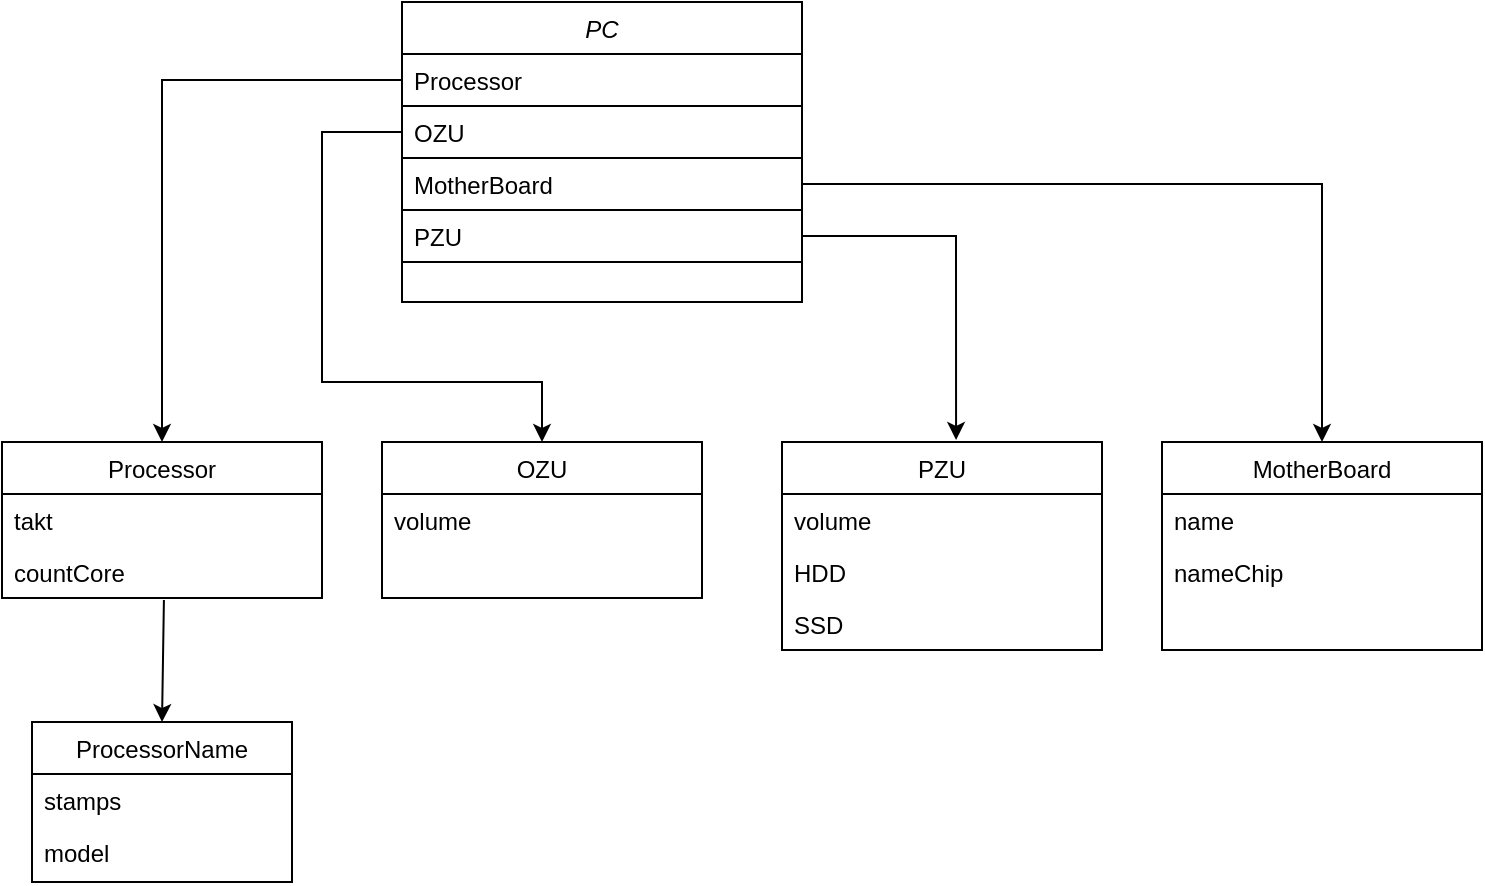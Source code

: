 <mxfile version="21.2.9" type="device">
  <diagram id="C5RBs43oDa-KdzZeNtuy" name="Page-1">
    <mxGraphModel dx="1386" dy="759" grid="1" gridSize="10" guides="1" tooltips="1" connect="1" arrows="1" fold="1" page="1" pageScale="1" pageWidth="827" pageHeight="1169" math="0" shadow="0">
      <root>
        <mxCell id="WIyWlLk6GJQsqaUBKTNV-0" />
        <mxCell id="WIyWlLk6GJQsqaUBKTNV-1" parent="WIyWlLk6GJQsqaUBKTNV-0" />
        <mxCell id="zkfFHV4jXpPFQw0GAbJ--0" value="PC" style="swimlane;fontStyle=2;align=center;verticalAlign=top;childLayout=stackLayout;horizontal=1;startSize=26;horizontalStack=0;resizeParent=1;resizeLast=0;collapsible=1;marginBottom=0;rounded=0;shadow=0;strokeWidth=1;" parent="WIyWlLk6GJQsqaUBKTNV-1" vertex="1">
          <mxGeometry x="240" y="10" width="200" height="150" as="geometry">
            <mxRectangle x="230" y="140" width="160" height="26" as="alternateBounds" />
          </mxGeometry>
        </mxCell>
        <mxCell id="zkfFHV4jXpPFQw0GAbJ--1" value="Processor" style="text;align=left;verticalAlign=top;spacingLeft=4;spacingRight=4;overflow=hidden;rotatable=0;points=[[0,0.5],[1,0.5]];portConstraint=eastwest;strokeColor=default;" parent="zkfFHV4jXpPFQw0GAbJ--0" vertex="1">
          <mxGeometry y="26" width="200" height="26" as="geometry" />
        </mxCell>
        <mxCell id="zkfFHV4jXpPFQw0GAbJ--2" value="OZU" style="text;align=left;verticalAlign=top;spacingLeft=4;spacingRight=4;overflow=hidden;rotatable=0;points=[[0,0.5],[1,0.5]];portConstraint=eastwest;rounded=0;shadow=0;html=0;strokeColor=default;" parent="zkfFHV4jXpPFQw0GAbJ--0" vertex="1">
          <mxGeometry y="52" width="200" height="26" as="geometry" />
        </mxCell>
        <mxCell id="2A6fGgC33yIRKuMqNXBD-1" value="MotherBoard" style="text;align=left;verticalAlign=top;spacingLeft=4;spacingRight=4;overflow=hidden;rotatable=0;points=[[0,0.5],[1,0.5]];portConstraint=eastwest;rounded=0;shadow=0;html=0;strokeColor=default;" vertex="1" parent="zkfFHV4jXpPFQw0GAbJ--0">
          <mxGeometry y="78" width="200" height="26" as="geometry" />
        </mxCell>
        <mxCell id="zkfFHV4jXpPFQw0GAbJ--3" value="PZU" style="text;align=left;verticalAlign=top;spacingLeft=4;spacingRight=4;overflow=hidden;rotatable=0;points=[[0,0.5],[1,0.5]];portConstraint=eastwest;rounded=0;shadow=0;html=0;fillColor=none;strokeColor=default;" parent="zkfFHV4jXpPFQw0GAbJ--0" vertex="1">
          <mxGeometry y="104" width="200" height="26" as="geometry" />
        </mxCell>
        <mxCell id="2A6fGgC33yIRKuMqNXBD-2" value="ProcessorName" style="swimlane;fontStyle=0;align=center;verticalAlign=top;childLayout=stackLayout;horizontal=1;startSize=26;horizontalStack=0;resizeParent=1;resizeLast=0;collapsible=1;marginBottom=0;rounded=0;shadow=0;strokeWidth=1;" vertex="1" parent="WIyWlLk6GJQsqaUBKTNV-1">
          <mxGeometry x="55" y="370" width="130" height="80" as="geometry">
            <mxRectangle x="130" y="380" width="160" height="26" as="alternateBounds" />
          </mxGeometry>
        </mxCell>
        <mxCell id="2A6fGgC33yIRKuMqNXBD-4" value="stamps" style="text;align=left;verticalAlign=top;spacingLeft=4;spacingRight=4;overflow=hidden;rotatable=0;points=[[0,0.5],[1,0.5]];portConstraint=eastwest;rounded=0;shadow=0;html=0;" vertex="1" parent="2A6fGgC33yIRKuMqNXBD-2">
          <mxGeometry y="26" width="130" height="26" as="geometry" />
        </mxCell>
        <mxCell id="2A6fGgC33yIRKuMqNXBD-31" value="model" style="text;align=left;verticalAlign=top;spacingLeft=4;spacingRight=4;overflow=hidden;rotatable=0;points=[[0,0.5],[1,0.5]];portConstraint=eastwest;rounded=0;shadow=0;html=0;" vertex="1" parent="2A6fGgC33yIRKuMqNXBD-2">
          <mxGeometry y="52" width="130" height="26" as="geometry" />
        </mxCell>
        <mxCell id="2A6fGgC33yIRKuMqNXBD-9" value="Processor" style="swimlane;fontStyle=0;align=center;verticalAlign=top;childLayout=stackLayout;horizontal=1;startSize=26;horizontalStack=0;resizeParent=1;resizeLast=0;collapsible=1;marginBottom=0;rounded=0;shadow=0;strokeWidth=1;" vertex="1" parent="WIyWlLk6GJQsqaUBKTNV-1">
          <mxGeometry x="40" y="230" width="160" height="78" as="geometry">
            <mxRectangle x="340" y="380" width="170" height="26" as="alternateBounds" />
          </mxGeometry>
        </mxCell>
        <mxCell id="2A6fGgC33yIRKuMqNXBD-12" value="takt" style="text;align=left;verticalAlign=top;spacingLeft=4;spacingRight=4;overflow=hidden;rotatable=0;points=[[0,0.5],[1,0.5]];portConstraint=eastwest;" vertex="1" parent="2A6fGgC33yIRKuMqNXBD-9">
          <mxGeometry y="26" width="160" height="26" as="geometry" />
        </mxCell>
        <mxCell id="2A6fGgC33yIRKuMqNXBD-14" value="countCore" style="text;align=left;verticalAlign=top;spacingLeft=4;spacingRight=4;overflow=hidden;rotatable=0;points=[[0,0.5],[1,0.5]];portConstraint=eastwest;rounded=0;shadow=0;html=0;" vertex="1" parent="2A6fGgC33yIRKuMqNXBD-9">
          <mxGeometry y="52" width="160" height="26" as="geometry" />
        </mxCell>
        <mxCell id="2A6fGgC33yIRKuMqNXBD-15" value="OZU" style="swimlane;fontStyle=0;align=center;verticalAlign=top;childLayout=stackLayout;horizontal=1;startSize=26;horizontalStack=0;resizeParent=1;resizeLast=0;collapsible=1;marginBottom=0;rounded=0;shadow=0;strokeWidth=1;" vertex="1" parent="WIyWlLk6GJQsqaUBKTNV-1">
          <mxGeometry x="230" y="230" width="160" height="78" as="geometry">
            <mxRectangle x="340" y="380" width="170" height="26" as="alternateBounds" />
          </mxGeometry>
        </mxCell>
        <mxCell id="2A6fGgC33yIRKuMqNXBD-16" value="volume" style="text;align=left;verticalAlign=top;spacingLeft=4;spacingRight=4;overflow=hidden;rotatable=0;points=[[0,0.5],[1,0.5]];portConstraint=eastwest;" vertex="1" parent="2A6fGgC33yIRKuMqNXBD-15">
          <mxGeometry y="26" width="160" height="26" as="geometry" />
        </mxCell>
        <mxCell id="2A6fGgC33yIRKuMqNXBD-18" value="PZU" style="swimlane;fontStyle=0;align=center;verticalAlign=top;childLayout=stackLayout;horizontal=1;startSize=26;horizontalStack=0;resizeParent=1;resizeLast=0;collapsible=1;marginBottom=0;rounded=0;shadow=0;strokeWidth=1;" vertex="1" parent="WIyWlLk6GJQsqaUBKTNV-1">
          <mxGeometry x="430" y="230" width="160" height="104" as="geometry">
            <mxRectangle x="340" y="380" width="170" height="26" as="alternateBounds" />
          </mxGeometry>
        </mxCell>
        <mxCell id="2A6fGgC33yIRKuMqNXBD-19" value="volume" style="text;align=left;verticalAlign=top;spacingLeft=4;spacingRight=4;overflow=hidden;rotatable=0;points=[[0,0.5],[1,0.5]];portConstraint=eastwest;" vertex="1" parent="2A6fGgC33yIRKuMqNXBD-18">
          <mxGeometry y="26" width="160" height="26" as="geometry" />
        </mxCell>
        <mxCell id="2A6fGgC33yIRKuMqNXBD-20" value="HDD" style="text;align=left;verticalAlign=top;spacingLeft=4;spacingRight=4;overflow=hidden;rotatable=0;points=[[0,0.5],[1,0.5]];portConstraint=eastwest;" vertex="1" parent="2A6fGgC33yIRKuMqNXBD-18">
          <mxGeometry y="52" width="160" height="26" as="geometry" />
        </mxCell>
        <mxCell id="2A6fGgC33yIRKuMqNXBD-21" value="SSD" style="text;align=left;verticalAlign=top;spacingLeft=4;spacingRight=4;overflow=hidden;rotatable=0;points=[[0,0.5],[1,0.5]];portConstraint=eastwest;" vertex="1" parent="2A6fGgC33yIRKuMqNXBD-18">
          <mxGeometry y="78" width="160" height="26" as="geometry" />
        </mxCell>
        <mxCell id="2A6fGgC33yIRKuMqNXBD-22" value="MotherBoard" style="swimlane;fontStyle=0;align=center;verticalAlign=top;childLayout=stackLayout;horizontal=1;startSize=26;horizontalStack=0;resizeParent=1;resizeLast=0;collapsible=1;marginBottom=0;rounded=0;shadow=0;strokeWidth=1;" vertex="1" parent="WIyWlLk6GJQsqaUBKTNV-1">
          <mxGeometry x="620" y="230" width="160" height="104" as="geometry">
            <mxRectangle x="340" y="380" width="170" height="26" as="alternateBounds" />
          </mxGeometry>
        </mxCell>
        <mxCell id="2A6fGgC33yIRKuMqNXBD-23" value="name" style="text;align=left;verticalAlign=top;spacingLeft=4;spacingRight=4;overflow=hidden;rotatable=0;points=[[0,0.5],[1,0.5]];portConstraint=eastwest;" vertex="1" parent="2A6fGgC33yIRKuMqNXBD-22">
          <mxGeometry y="26" width="160" height="26" as="geometry" />
        </mxCell>
        <mxCell id="2A6fGgC33yIRKuMqNXBD-24" value="nameChip" style="text;align=left;verticalAlign=top;spacingLeft=4;spacingRight=4;overflow=hidden;rotatable=0;points=[[0,0.5],[1,0.5]];portConstraint=eastwest;" vertex="1" parent="2A6fGgC33yIRKuMqNXBD-22">
          <mxGeometry y="52" width="160" height="26" as="geometry" />
        </mxCell>
        <mxCell id="2A6fGgC33yIRKuMqNXBD-26" value="" style="endArrow=classic;html=1;rounded=0;exitX=0;exitY=0.5;exitDx=0;exitDy=0;entryX=0.5;entryY=0;entryDx=0;entryDy=0;" edge="1" parent="WIyWlLk6GJQsqaUBKTNV-1" source="zkfFHV4jXpPFQw0GAbJ--1" target="2A6fGgC33yIRKuMqNXBD-9">
          <mxGeometry width="50" height="50" relative="1" as="geometry">
            <mxPoint x="390" y="420" as="sourcePoint" />
            <mxPoint x="440" y="370" as="targetPoint" />
            <Array as="points">
              <mxPoint x="120" y="49" />
            </Array>
          </mxGeometry>
        </mxCell>
        <mxCell id="2A6fGgC33yIRKuMqNXBD-27" value="" style="endArrow=classic;html=1;rounded=0;exitX=0.506;exitY=1.038;exitDx=0;exitDy=0;exitPerimeter=0;entryX=0.5;entryY=0;entryDx=0;entryDy=0;" edge="1" parent="WIyWlLk6GJQsqaUBKTNV-1" source="2A6fGgC33yIRKuMqNXBD-14" target="2A6fGgC33yIRKuMqNXBD-2">
          <mxGeometry width="50" height="50" relative="1" as="geometry">
            <mxPoint x="390" y="350" as="sourcePoint" />
            <mxPoint x="440" y="300" as="targetPoint" />
            <Array as="points" />
          </mxGeometry>
        </mxCell>
        <mxCell id="2A6fGgC33yIRKuMqNXBD-28" value="" style="endArrow=classic;html=1;rounded=0;exitX=0;exitY=0.5;exitDx=0;exitDy=0;entryX=0.5;entryY=0;entryDx=0;entryDy=0;" edge="1" parent="WIyWlLk6GJQsqaUBKTNV-1" source="zkfFHV4jXpPFQw0GAbJ--2" target="2A6fGgC33yIRKuMqNXBD-15">
          <mxGeometry width="50" height="50" relative="1" as="geometry">
            <mxPoint x="620" y="160" as="sourcePoint" />
            <mxPoint x="670" y="110" as="targetPoint" />
            <Array as="points">
              <mxPoint x="200" y="75" />
              <mxPoint x="200" y="200" />
              <mxPoint x="310" y="200" />
            </Array>
          </mxGeometry>
        </mxCell>
        <mxCell id="2A6fGgC33yIRKuMqNXBD-29" value="" style="endArrow=classic;html=1;rounded=0;exitX=1;exitY=0.5;exitDx=0;exitDy=0;entryX=0.544;entryY=-0.01;entryDx=0;entryDy=0;entryPerimeter=0;" edge="1" parent="WIyWlLk6GJQsqaUBKTNV-1" source="zkfFHV4jXpPFQw0GAbJ--3" target="2A6fGgC33yIRKuMqNXBD-18">
          <mxGeometry width="50" height="50" relative="1" as="geometry">
            <mxPoint x="490" y="130" as="sourcePoint" />
            <mxPoint x="540" y="80" as="targetPoint" />
            <Array as="points">
              <mxPoint x="517" y="127" />
            </Array>
          </mxGeometry>
        </mxCell>
        <mxCell id="2A6fGgC33yIRKuMqNXBD-30" value="" style="endArrow=classic;html=1;rounded=0;exitX=1;exitY=0.5;exitDx=0;exitDy=0;entryX=0.5;entryY=0;entryDx=0;entryDy=0;" edge="1" parent="WIyWlLk6GJQsqaUBKTNV-1" source="2A6fGgC33yIRKuMqNXBD-1" target="2A6fGgC33yIRKuMqNXBD-22">
          <mxGeometry width="50" height="50" relative="1" as="geometry">
            <mxPoint x="600" y="100" as="sourcePoint" />
            <mxPoint x="650" y="50" as="targetPoint" />
            <Array as="points">
              <mxPoint x="700" y="101" />
            </Array>
          </mxGeometry>
        </mxCell>
      </root>
    </mxGraphModel>
  </diagram>
</mxfile>
